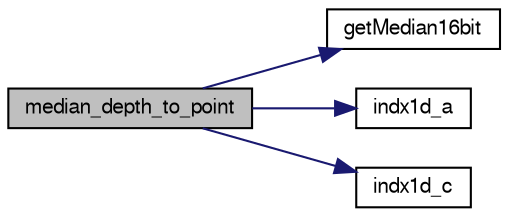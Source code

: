 digraph "median_depth_to_point"
{
  edge [fontname="FreeSans",fontsize="10",labelfontname="FreeSans",labelfontsize="10"];
  node [fontname="FreeSans",fontsize="10",shape=record];
  rankdir="LR";
  Node1 [label="median_depth_to_point",height=0.2,width=0.4,color="black", fillcolor="grey75", style="filled", fontcolor="black"];
  Node1 -> Node2 [color="midnightblue",fontsize="10",style="solid",fontname="FreeSans"];
  Node2 [label="getMedian16bit",height=0.2,width=0.4,color="black", fillcolor="white", style="filled",URL="$wedgebug_8c.html#a53c471cf10ef093c68a1b64b16fd30ee"];
  Node1 -> Node3 [color="midnightblue",fontsize="10",style="solid",fontname="FreeSans"];
  Node3 [label="indx1d_a",height=0.2,width=0.4,color="black", fillcolor="white", style="filled",URL="$wedgebug_8c.html#a4756971f63deed4709003a0b7b21c793"];
  Node1 -> Node4 [color="midnightblue",fontsize="10",style="solid",fontname="FreeSans"];
  Node4 [label="indx1d_c",height=0.2,width=0.4,color="black", fillcolor="white", style="filled",URL="$wedgebug_8c.html#ae049bce7926e6e7b28445fa2026220e2"];
}
